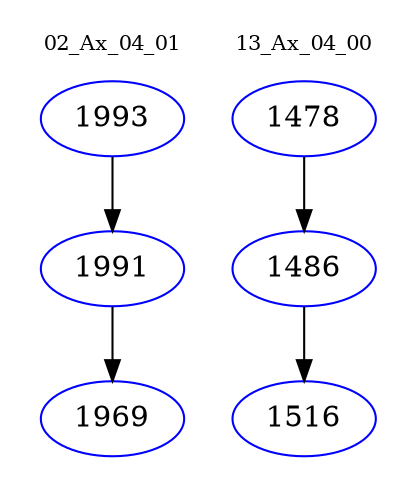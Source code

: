 digraph{
subgraph cluster_0 {
color = white
label = "02_Ax_04_01";
fontsize=10;
T0_1993 [label="1993", color="blue"]
T0_1993 -> T0_1991 [color="black"]
T0_1991 [label="1991", color="blue"]
T0_1991 -> T0_1969 [color="black"]
T0_1969 [label="1969", color="blue"]
}
subgraph cluster_1 {
color = white
label = "13_Ax_04_00";
fontsize=10;
T1_1478 [label="1478", color="blue"]
T1_1478 -> T1_1486 [color="black"]
T1_1486 [label="1486", color="blue"]
T1_1486 -> T1_1516 [color="black"]
T1_1516 [label="1516", color="blue"]
}
}

